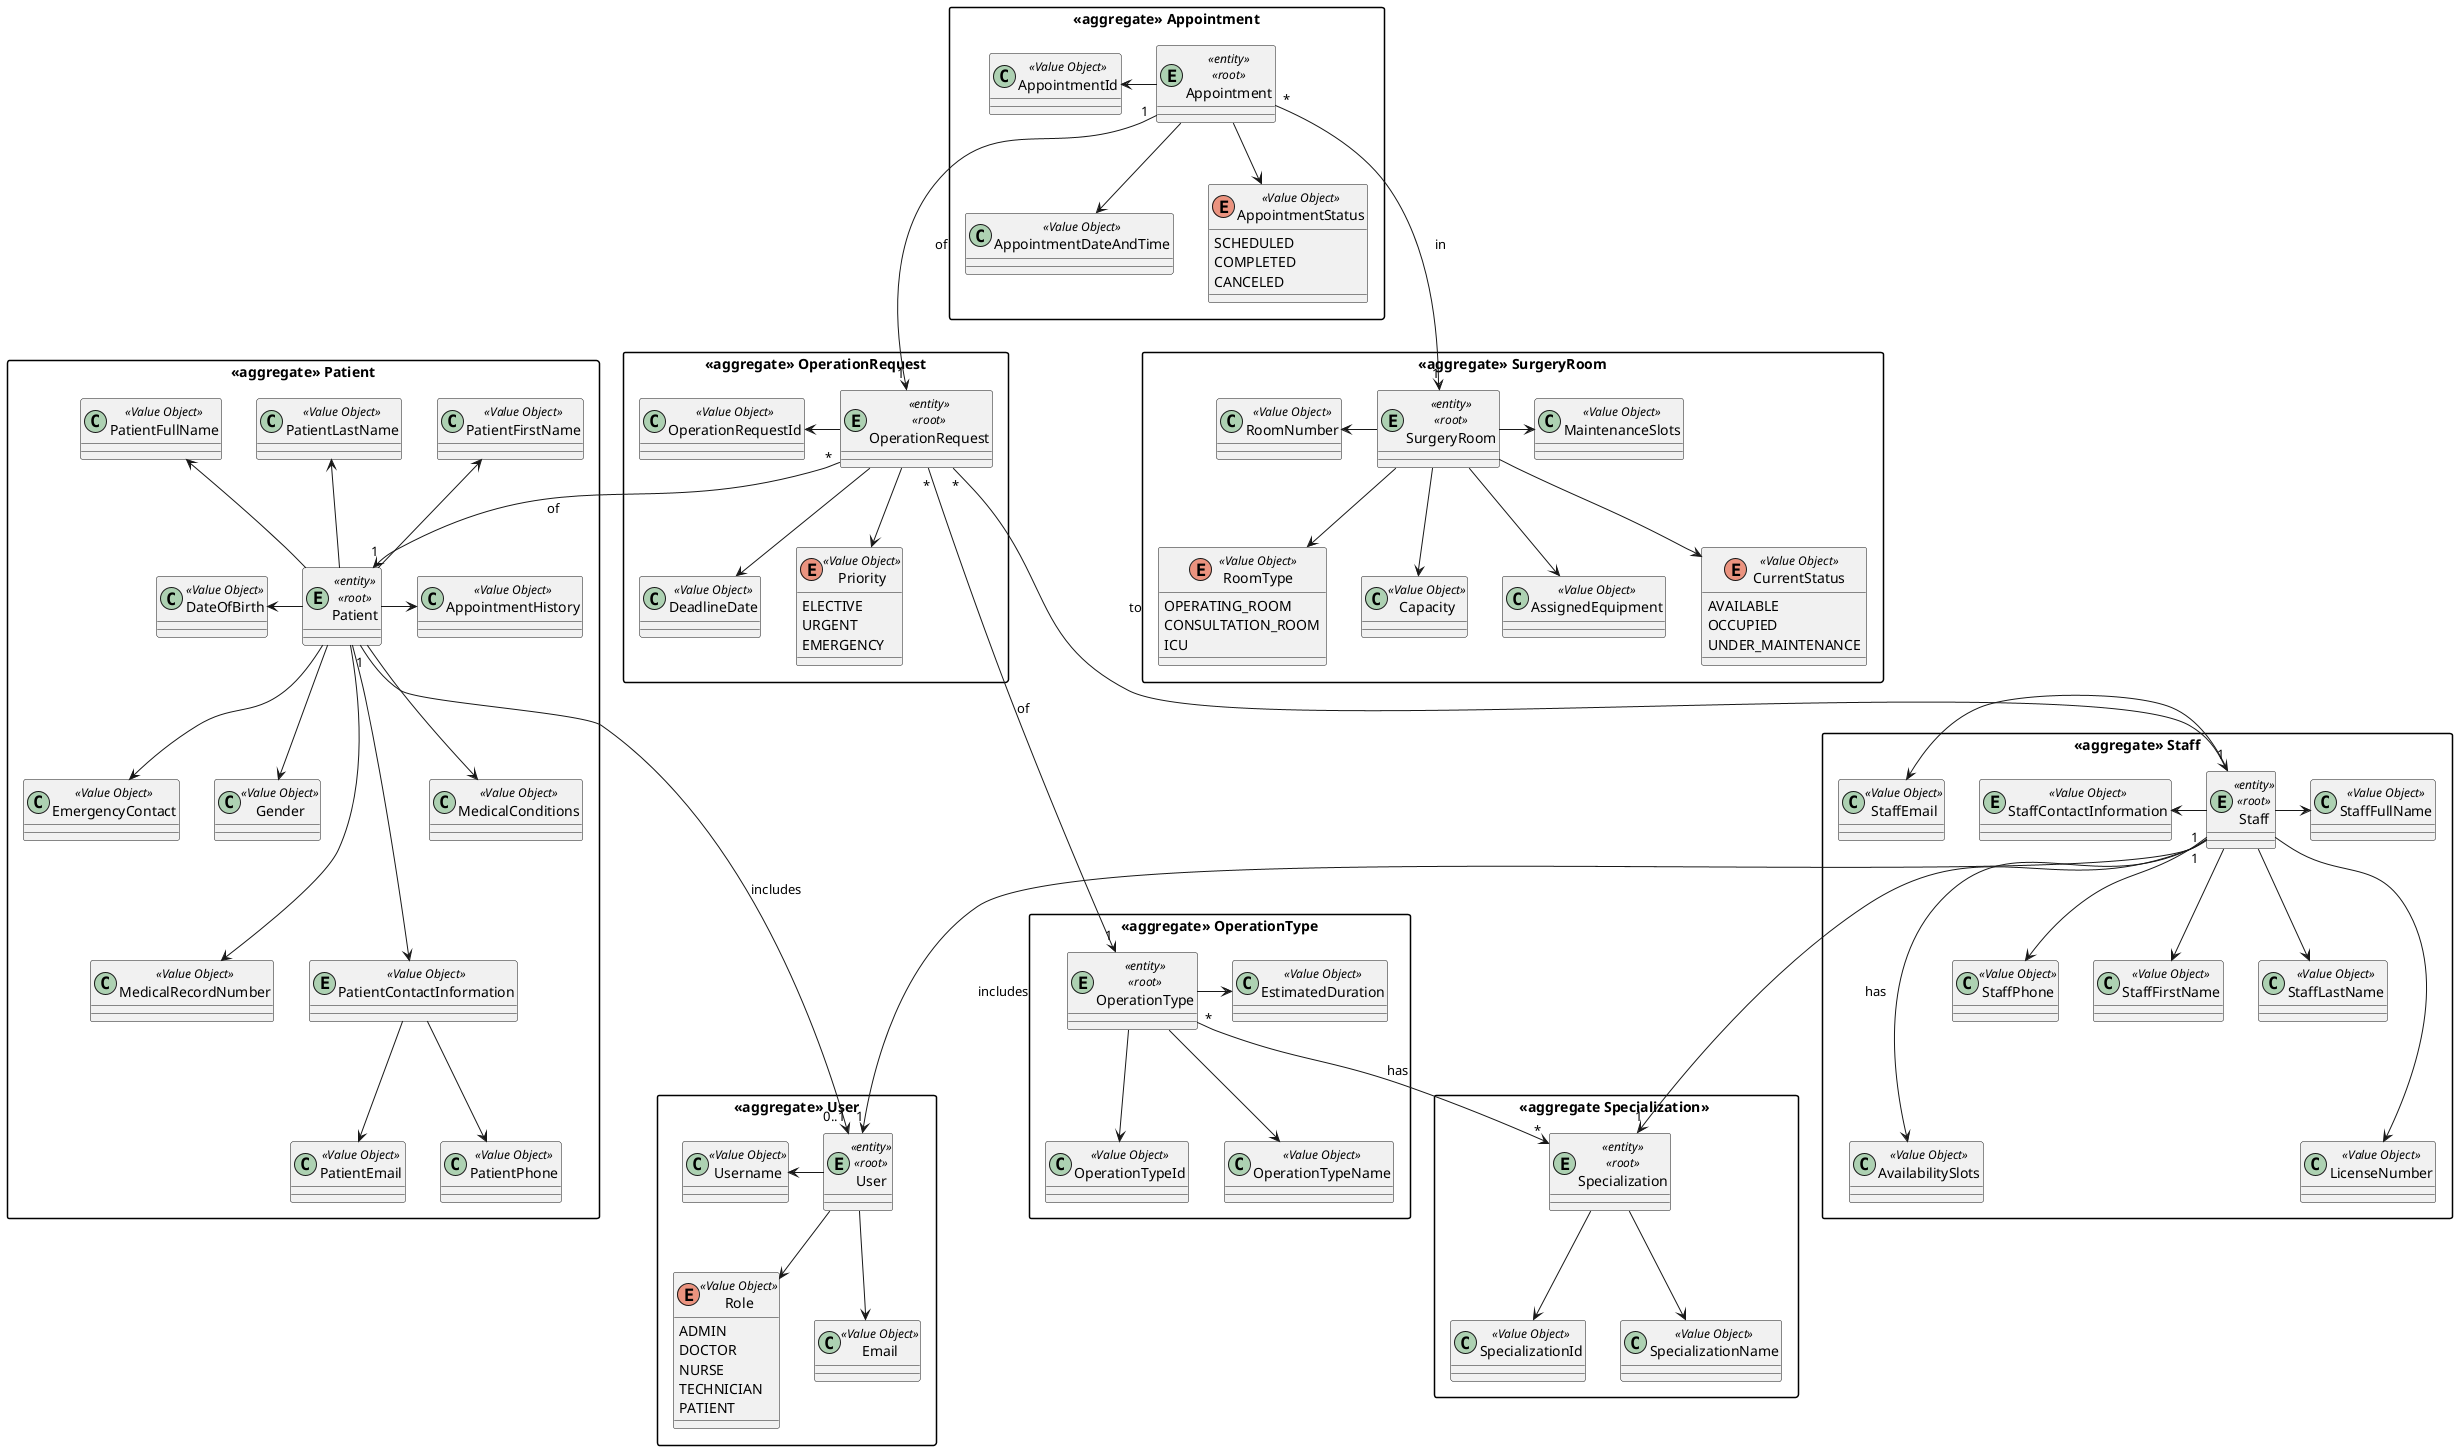 @startuml domain-model
'https://plantuml.com/class-diagram
skinparam classAttributeIconSize 0

skinparam packageStyle rectangle

package "<<aggregate>> User"{
    
    entity User <<entity>> <<root>>{

    }
    class Username <<Value Object>>{

    }
    
    enum Role <<Value Object>> {
        ADMIN
        DOCTOR
        NURSE
        TECHNICIAN
        PATIENT
    }

    class Email  <<Value Object>> {
    }

}

package "<<aggregate>> Patient"{

    entity Patient <<entity>> <<root>>{
    }

    class PatientFirstName <<Value Object>>{

    }

    class PatientLastName <<Value Object>>{
        
    }

    class PatientFullName <<Value Object>>{
        
    }
    
    class DateOfBirth <<Value Object>>{
        
    }

    class Gender <<Value Object>>{
        
    }

    class MedicalRecordNumber <<Value Object>>{
        
    }

    entity PatientContactInformation <<Value Object>>{
        
    }

    class PatientEmail <<Value Object>>{
        
    }

    class PatientPhone <<Value Object>>{
        
    }

    class MedicalConditions <<Value Object>>{
        
    }

    class EmergencyContact <<Value Object>>{
        
    }

    class AppointmentHistory <<Value Object>>{
        
    }


}

package "<<aggregate>> Staff"{

    entity Staff <<entity>> <<root>>{
    }

    class StaffFirstName <<Value Object>>{

    }

    class StaffLastName <<Value Object>>{
        
    }

    class StaffFullName <<Value Object>>{
        
    }

    class LicenseNumber <<Value Object>>{
        
    }

    class AvailabilitySlots <<Value Object>>{
        
    }

    entity StaffContactInformation <<Value Object>>{
        
    }

    class StaffEmail <<Value Object>>{
        
    }

    class StaffPhone <<Value Object>>{
        
    }
}

package "<<aggregate>> OperationRequest"{

    entity OperationRequest <<entity>> <<root>>{
    }

    class OperationRequestId <<Value Object>>{
        
    }

    class DeadlineDate <<Value Object>>{
        
    }

    enum Priority <<Value Object>>{
        ELECTIVE
        URGENT
        EMERGENCY
    }

}

package "<<aggregate Specialization>> "{

    entity Specialization <<entity>> <<root>>{
    }

    class SpecializationId <<Value Object>>{
        
    }

    class SpecializationName <<Value Object>>{
        
    }
}

package "<<aggregate>> OperationType"{

    entity OperationType <<entity>> <<root>>{
    }

    class OperationTypeId <<Value Object>>{
        
    }

    class OperationTypeName <<Value Object>>{
        
    }

    class EstimatedDuration <<Value Object>>{
        
    }
}

package "<<aggregate>> Appointment"{

    entity Appointment <<entity>> <<root>>{
    }

    class AppointmentId <<Value Object>>{
        
    }

    class AppointmentDateAndTime <<Value Object>>{
        
    }

    enum AppointmentStatus <<Value Object>>{
        SCHEDULED
        COMPLETED
        CANCELED
    }
}

package "<<aggregate>> SurgeryRoom"{

    entity SurgeryRoom <<entity>> <<root>>{
    }

    class RoomNumber <<Value Object>>{
        
    }

    enum RoomType <<Value Object>>{
        OPERATING_ROOM
        CONSULTATION_ROOM
        ICU
    }

    class Capacity <<Value Object>>{
        
    }

    class AssignedEquipment <<Value Object>> { 

    }

    enum CurrentStatus <<Value Object>>{
        AVAILABLE
        OCCUPIED
        UNDER_MAINTENANCE
    }

    class MaintenanceSlots <<Value Object>> {
             
    }
    
}

'User'
Username <- User
User --> Role
User --> Email

'Patient'
PatientFirstName <-- Patient
PatientLastName <-- Patient
PatientFullName <-- Patient
DateOfBirth <- Patient
Patient --> Gender
Patient ---> MedicalRecordNumber
Patient ---> PatientContactInformation
Patient --> MedicalConditions
Patient --> EmergencyContact
Patient -> AppointmentHistory
PatientContactInformation --> PatientEmail
PatientContactInformation --> PatientPhone
Patient "1" --> "0..1" User: includes

'Staff'
Staff --> StaffFirstName
Staff --> StaffLastName
Staff -> StaffFullName
StaffContactInformation <- Staff
StaffEmail <- Staff
Staff ---> LicenseNumber
Staff ---> AvailabilitySlots
Staff --> StaffPhone
Staff "1" ---> "1"User: includes
Staff "1" ---> "1" Specialization : has

'Specialization'
Specialization --> SpecializationId
Specialization --> SpecializationName

'OperationRequest'
OperationRequestId <- OperationRequest
OperationRequest --> DeadlineDate
OperationRequest --> Priority
OperationRequest "*" --> "1" Patient: of
OperationRequest "*" ---> "1" Staff: to
OperationRequest "*" ---> "1" OperationType: of

'OperationType'
OperationType --> OperationTypeId
OperationType --> OperationTypeName
OperationType -> EstimatedDuration
OperationType "*" --> "*" Specialization: has

'Appointment'
AppointmentId <- Appointment
Appointment --> AppointmentDateAndTime
Appointment --> AppointmentStatus
Appointment "1" ---> "1" OperationRequest: of
Appointment "*" ---> "1" SurgeryRoom: in

'SurgeryRoom'
RoomNumber <- SurgeryRoom
SurgeryRoom --> RoomType
SurgeryRoom --> Capacity
SurgeryRoom --> AssignedEquipment
SurgeryRoom --> CurrentStatus
SurgeryRoom  -> MaintenanceSlots

@enduml